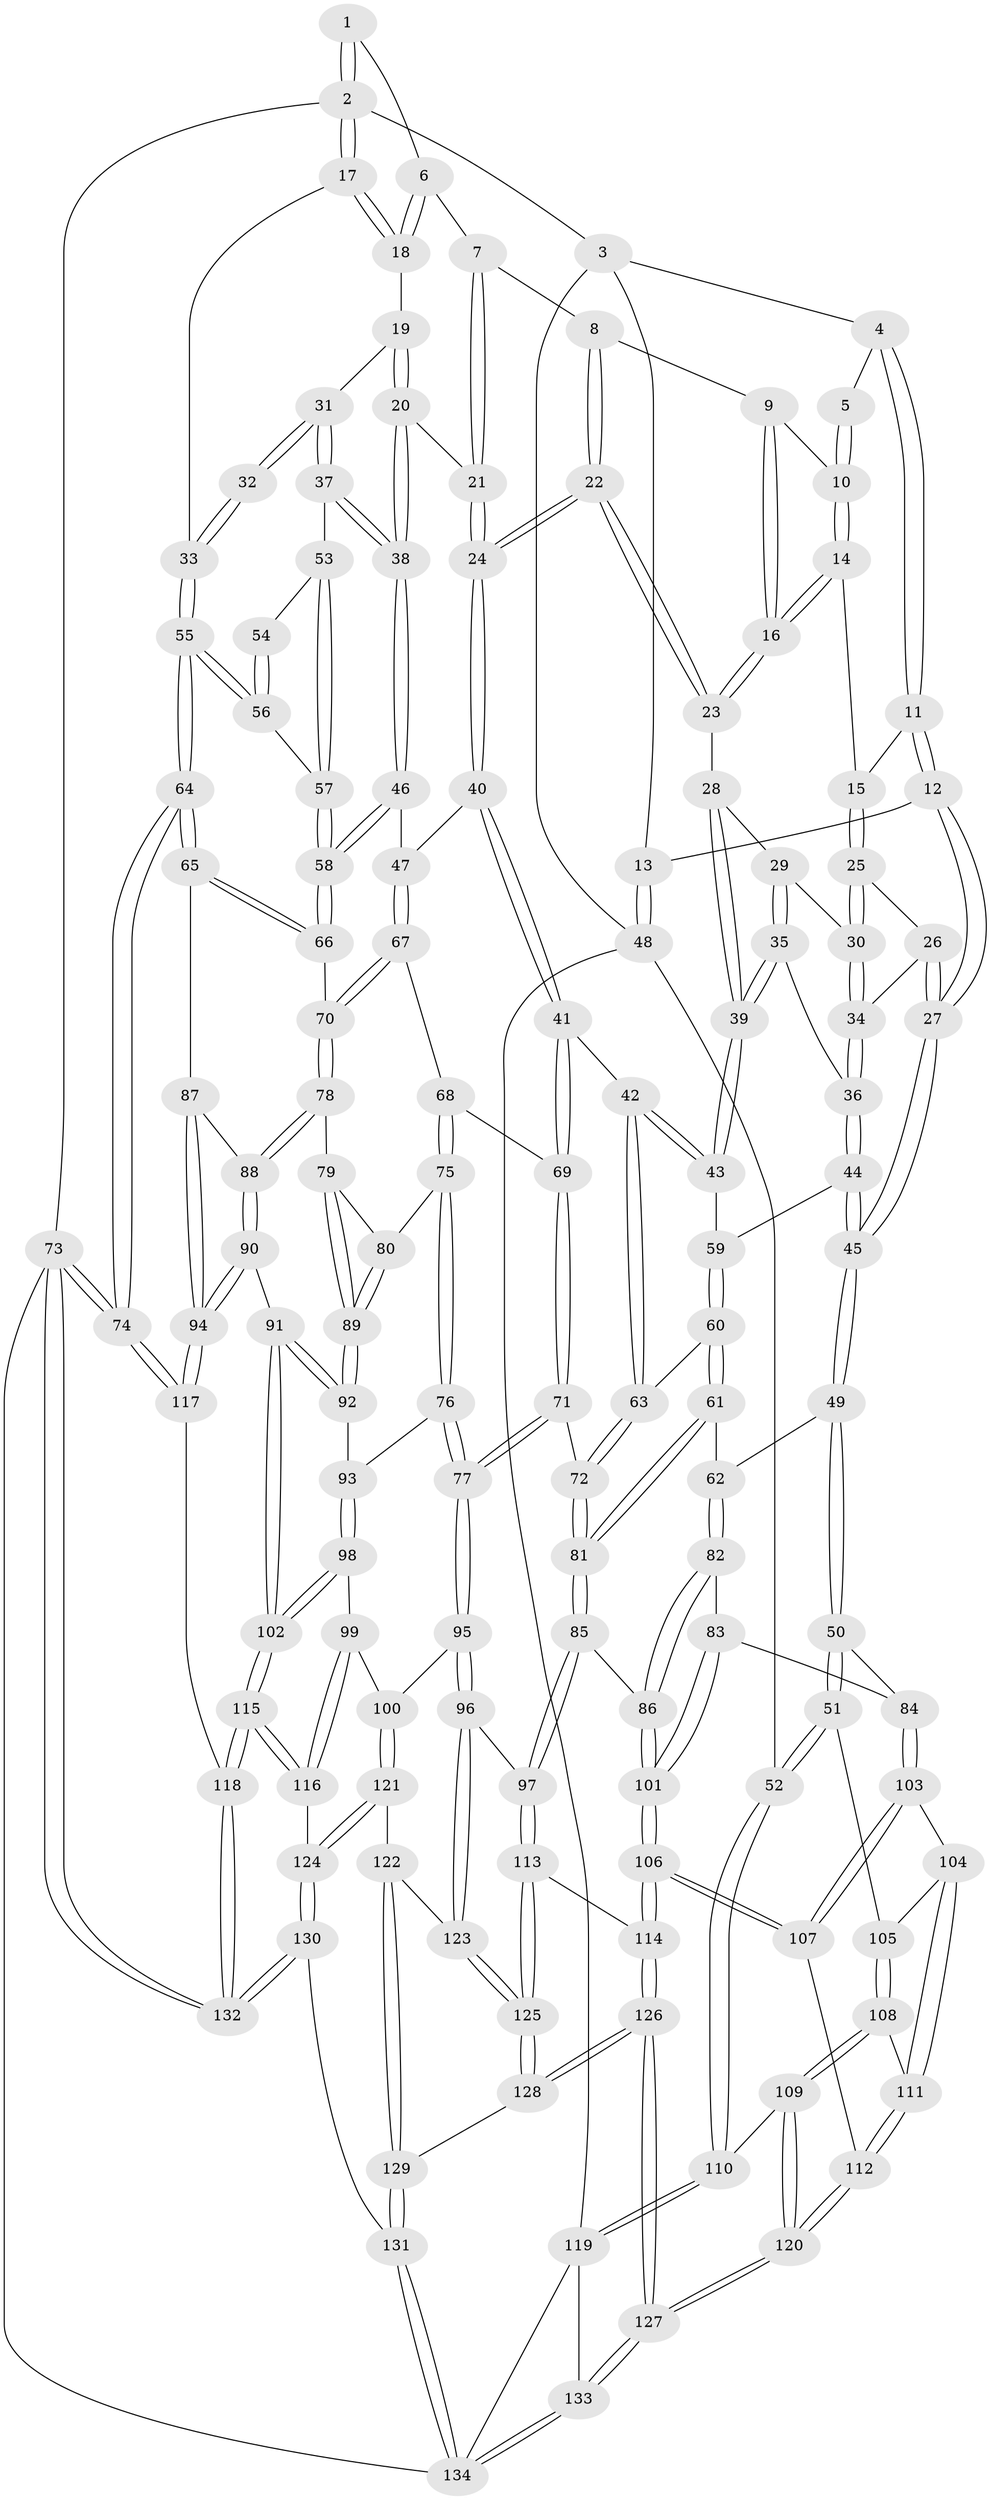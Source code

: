 // coarse degree distribution, {7: 0.05, 4: 0.325, 3: 0.125, 5: 0.275, 2: 0.125, 6: 0.1}
// Generated by graph-tools (version 1.1) at 2025/21/03/04/25 18:21:30]
// undirected, 134 vertices, 331 edges
graph export_dot {
graph [start="1"]
  node [color=gray90,style=filled];
  1 [pos="+0.841268650295328+0"];
  2 [pos="+1+0"];
  3 [pos="+0.15958934635126268+0"];
  4 [pos="+0.32983548604847845+0"];
  5 [pos="+0.5891067880095481+0"];
  6 [pos="+0.8241458008633638+0.06766809906245869"];
  7 [pos="+0.7626348727821411+0.09124071342554825"];
  8 [pos="+0.697053138970722+0.08927256992677472"];
  9 [pos="+0.6335696493486073+0.0009309494130090642"];
  10 [pos="+0.5992439762890426+0"];
  11 [pos="+0.3214219398108783+0.030008364909341667"];
  12 [pos="+0.1041935853356307+0.179544688088782"];
  13 [pos="+0.09142324472606897+0.17843437742133533"];
  14 [pos="+0.48765471599935867+0.11468238262713534"];
  15 [pos="+0.3680670322033924+0.10430055875319623"];
  16 [pos="+0.5483081475448769+0.18968910774546893"];
  17 [pos="+1+0"];
  18 [pos="+0.8825013516231088+0.10966247840142272"];
  19 [pos="+0.8891247055066105+0.18106674580171517"];
  20 [pos="+0.8148762810499807+0.24987574760170728"];
  21 [pos="+0.7923187657226708+0.24440588665759608"];
  22 [pos="+0.6519513327206576+0.2146496009873424"];
  23 [pos="+0.5532896405244462+0.20129435706713855"];
  24 [pos="+0.6845352785522025+0.255132955502382"];
  25 [pos="+0.3637627677457082+0.14671422828713426"];
  26 [pos="+0.32695991791426254+0.21042084690103838"];
  27 [pos="+0.23861068005676733+0.27179721629736403"];
  28 [pos="+0.5493236585305641+0.20588055717920217"];
  29 [pos="+0.4522109555578969+0.23980633174960508"];
  30 [pos="+0.45126044709022006+0.23945475498858257"];
  31 [pos="+0.9742087265658461+0.22048707741687443"];
  32 [pos="+1+0.23398593165846404"];
  33 [pos="+1+0.20259455512777225"];
  34 [pos="+0.3832624168913998+0.27210761346841533"];
  35 [pos="+0.4532475290188095+0.3415276190361741"];
  36 [pos="+0.38080290301049+0.3619526426202011"];
  37 [pos="+0.886162227132455+0.32400228510489026"];
  38 [pos="+0.8451329058834725+0.3196427477387931"];
  39 [pos="+0.5256472157349803+0.36165573008945384"];
  40 [pos="+0.6586827868947647+0.3981181306344147"];
  41 [pos="+0.5907283576802546+0.4181587537075991"];
  42 [pos="+0.5895759139930142+0.4181467627983212"];
  43 [pos="+0.5462343511148632+0.3857410442261066"];
  44 [pos="+0.35231971220466524+0.3849434540628448"];
  45 [pos="+0.27509936179483657+0.4010398264508461"];
  46 [pos="+0.8000516697650215+0.42758073483509534"];
  47 [pos="+0.697638421651463+0.4206249330196127"];
  48 [pos="+0+0.2704842517983929"];
  49 [pos="+0.2351148322272912+0.46816953299114866"];
  50 [pos="+0.17319947872561064+0.5045636901040959"];
  51 [pos="+6.954415685847233e-05+0.5151292401342628"];
  52 [pos="+0+0.49522120342458253"];
  53 [pos="+0.9177370743252937+0.3389682592047313"];
  54 [pos="+0.9664240520483576+0.31535961072305513"];
  55 [pos="+1+0.4546622534572056"];
  56 [pos="+1+0.43149516698080864"];
  57 [pos="+0.9628228463300594+0.43293692341646717"];
  58 [pos="+0.8608114958305002+0.4931007601078689"];
  59 [pos="+0.42484177309205556+0.4484209932916322"];
  60 [pos="+0.4514710915943495+0.5135709938852965"];
  61 [pos="+0.36970703752698686+0.5514748055960161"];
  62 [pos="+0.36046173732404513+0.5513448329150564"];
  63 [pos="+0.4999027582244866+0.5264659299650296"];
  64 [pos="+1+0.7358783405779209"];
  65 [pos="+1+0.6599570787660926"];
  66 [pos="+0.8609521685840511+0.49948216928847866"];
  67 [pos="+0.7013847038146201+0.5391129237736388"];
  68 [pos="+0.6964788345032727+0.5521428273375742"];
  69 [pos="+0.6216976916627761+0.5517539736784863"];
  70 [pos="+0.8433326276540004+0.541266420061342"];
  71 [pos="+0.5861456376314498+0.6100176519608651"];
  72 [pos="+0.5164114701314297+0.5836200000719945"];
  73 [pos="+1+1"];
  74 [pos="+1+0.8496009037288911"];
  75 [pos="+0.7048512151716753+0.5914409966539268"];
  76 [pos="+0.6657317876231438+0.6518724899370862"];
  77 [pos="+0.6200934721523085+0.6588526851307467"];
  78 [pos="+0.8414662327923943+0.5511013222878703"];
  79 [pos="+0.7939897194583887+0.58239070774286"];
  80 [pos="+0.7155457674983317+0.5932860315278565"];
  81 [pos="+0.458786775109425+0.6554040310797798"];
  82 [pos="+0.34560271301184664+0.6267928058850384"];
  83 [pos="+0.2616620167592055+0.6620473608366223"];
  84 [pos="+0.24976674178351352+0.6622770818404856"];
  85 [pos="+0.44978998292833294+0.6899422779700373"];
  86 [pos="+0.4071552771836347+0.7004442158604018"];
  87 [pos="+0.890221134803492+0.5929950328934902"];
  88 [pos="+0.8480532328431543+0.5724248822050861"];
  89 [pos="+0.7677607472016794+0.6478924413520913"];
  90 [pos="+0.8621540920966095+0.6994521240917151"];
  91 [pos="+0.8069641175007413+0.7167699022083105"];
  92 [pos="+0.7700088300796971+0.680849326085932"];
  93 [pos="+0.6815780056083376+0.6633288436841008"];
  94 [pos="+1+0.7880308876366715"];
  95 [pos="+0.577146673824239+0.7517679615647925"];
  96 [pos="+0.5613649970995805+0.7558324437965329"];
  97 [pos="+0.458738188418229+0.698258635925546"];
  98 [pos="+0.7069086796599116+0.7483130949373662"];
  99 [pos="+0.6829420181471272+0.7609513463829263"];
  100 [pos="+0.6059217840377524+0.7716039533580119"];
  101 [pos="+0.38155623441731157+0.7221964971605752"];
  102 [pos="+0.7779899740744686+0.7607727388145955"];
  103 [pos="+0.2419720187785256+0.6876522968319135"];
  104 [pos="+0.23877419175471673+0.6904283759209571"];
  105 [pos="+0.1226956490164219+0.6967947493008568"];
  106 [pos="+0.3347409499069821+0.8103404650106873"];
  107 [pos="+0.3232013567246088+0.8021531640275871"];
  108 [pos="+0.13221351639575615+0.7478286380383941"];
  109 [pos="+0.05751549199103597+0.831153054291511"];
  110 [pos="+0+0.7512841503185212"];
  111 [pos="+0.1942030533055653+0.7625476798561862"];
  112 [pos="+0.20174727660157596+0.7830552793865811"];
  113 [pos="+0.4361338614639496+0.8586236437676191"];
  114 [pos="+0.3387862924362126+0.8297289308034689"];
  115 [pos="+0.7762897625654077+0.8872097855565799"];
  116 [pos="+0.7318594712885708+0.891023349166958"];
  117 [pos="+1+0.8475963882594072"];
  118 [pos="+0.7812135922605774+0.8901722668941392"];
  119 [pos="+0+0.7845883220058445"];
  120 [pos="+0.1617786128356911+0.9301739070644963"];
  121 [pos="+0.6696072967256181+0.8918137862610962"];
  122 [pos="+0.6366721192493152+0.9013971216452662"];
  123 [pos="+0.5107753423226751+0.8446453264519371"];
  124 [pos="+0.6912337731138769+0.8997548103073951"];
  125 [pos="+0.4708363085592745+0.8795064861814531"];
  126 [pos="+0.21507911151187956+1"];
  127 [pos="+0.20643507762326083+1"];
  128 [pos="+0.47736795101069174+0.9268710991446493"];
  129 [pos="+0.5126973197739997+0.9923473056833472"];
  130 [pos="+0.6153680063477283+1"];
  131 [pos="+0.5258967280185877+1"];
  132 [pos="+0.8414114305100603+1"];
  133 [pos="+0.19989867965873764+1"];
  134 [pos="+0.18780535244300842+1"];
  1 -- 2;
  1 -- 2;
  1 -- 6;
  2 -- 3;
  2 -- 17;
  2 -- 17;
  2 -- 73;
  3 -- 4;
  3 -- 13;
  3 -- 48;
  4 -- 5;
  4 -- 11;
  4 -- 11;
  5 -- 10;
  5 -- 10;
  6 -- 7;
  6 -- 18;
  6 -- 18;
  7 -- 8;
  7 -- 21;
  7 -- 21;
  8 -- 9;
  8 -- 22;
  8 -- 22;
  9 -- 10;
  9 -- 16;
  9 -- 16;
  10 -- 14;
  10 -- 14;
  11 -- 12;
  11 -- 12;
  11 -- 15;
  12 -- 13;
  12 -- 27;
  12 -- 27;
  13 -- 48;
  13 -- 48;
  14 -- 15;
  14 -- 16;
  14 -- 16;
  15 -- 25;
  15 -- 25;
  16 -- 23;
  16 -- 23;
  17 -- 18;
  17 -- 18;
  17 -- 33;
  18 -- 19;
  19 -- 20;
  19 -- 20;
  19 -- 31;
  20 -- 21;
  20 -- 38;
  20 -- 38;
  21 -- 24;
  21 -- 24;
  22 -- 23;
  22 -- 23;
  22 -- 24;
  22 -- 24;
  23 -- 28;
  24 -- 40;
  24 -- 40;
  25 -- 26;
  25 -- 30;
  25 -- 30;
  26 -- 27;
  26 -- 27;
  26 -- 34;
  27 -- 45;
  27 -- 45;
  28 -- 29;
  28 -- 39;
  28 -- 39;
  29 -- 30;
  29 -- 35;
  29 -- 35;
  30 -- 34;
  30 -- 34;
  31 -- 32;
  31 -- 32;
  31 -- 37;
  31 -- 37;
  32 -- 33;
  32 -- 33;
  33 -- 55;
  33 -- 55;
  34 -- 36;
  34 -- 36;
  35 -- 36;
  35 -- 39;
  35 -- 39;
  36 -- 44;
  36 -- 44;
  37 -- 38;
  37 -- 38;
  37 -- 53;
  38 -- 46;
  38 -- 46;
  39 -- 43;
  39 -- 43;
  40 -- 41;
  40 -- 41;
  40 -- 47;
  41 -- 42;
  41 -- 69;
  41 -- 69;
  42 -- 43;
  42 -- 43;
  42 -- 63;
  42 -- 63;
  43 -- 59;
  44 -- 45;
  44 -- 45;
  44 -- 59;
  45 -- 49;
  45 -- 49;
  46 -- 47;
  46 -- 58;
  46 -- 58;
  47 -- 67;
  47 -- 67;
  48 -- 52;
  48 -- 119;
  49 -- 50;
  49 -- 50;
  49 -- 62;
  50 -- 51;
  50 -- 51;
  50 -- 84;
  51 -- 52;
  51 -- 52;
  51 -- 105;
  52 -- 110;
  52 -- 110;
  53 -- 54;
  53 -- 57;
  53 -- 57;
  54 -- 56;
  54 -- 56;
  55 -- 56;
  55 -- 56;
  55 -- 64;
  55 -- 64;
  56 -- 57;
  57 -- 58;
  57 -- 58;
  58 -- 66;
  58 -- 66;
  59 -- 60;
  59 -- 60;
  60 -- 61;
  60 -- 61;
  60 -- 63;
  61 -- 62;
  61 -- 81;
  61 -- 81;
  62 -- 82;
  62 -- 82;
  63 -- 72;
  63 -- 72;
  64 -- 65;
  64 -- 65;
  64 -- 74;
  64 -- 74;
  65 -- 66;
  65 -- 66;
  65 -- 87;
  66 -- 70;
  67 -- 68;
  67 -- 70;
  67 -- 70;
  68 -- 69;
  68 -- 75;
  68 -- 75;
  69 -- 71;
  69 -- 71;
  70 -- 78;
  70 -- 78;
  71 -- 72;
  71 -- 77;
  71 -- 77;
  72 -- 81;
  72 -- 81;
  73 -- 74;
  73 -- 74;
  73 -- 132;
  73 -- 132;
  73 -- 134;
  74 -- 117;
  74 -- 117;
  75 -- 76;
  75 -- 76;
  75 -- 80;
  76 -- 77;
  76 -- 77;
  76 -- 93;
  77 -- 95;
  77 -- 95;
  78 -- 79;
  78 -- 88;
  78 -- 88;
  79 -- 80;
  79 -- 89;
  79 -- 89;
  80 -- 89;
  80 -- 89;
  81 -- 85;
  81 -- 85;
  82 -- 83;
  82 -- 86;
  82 -- 86;
  83 -- 84;
  83 -- 101;
  83 -- 101;
  84 -- 103;
  84 -- 103;
  85 -- 86;
  85 -- 97;
  85 -- 97;
  86 -- 101;
  86 -- 101;
  87 -- 88;
  87 -- 94;
  87 -- 94;
  88 -- 90;
  88 -- 90;
  89 -- 92;
  89 -- 92;
  90 -- 91;
  90 -- 94;
  90 -- 94;
  91 -- 92;
  91 -- 92;
  91 -- 102;
  91 -- 102;
  92 -- 93;
  93 -- 98;
  93 -- 98;
  94 -- 117;
  94 -- 117;
  95 -- 96;
  95 -- 96;
  95 -- 100;
  96 -- 97;
  96 -- 123;
  96 -- 123;
  97 -- 113;
  97 -- 113;
  98 -- 99;
  98 -- 102;
  98 -- 102;
  99 -- 100;
  99 -- 116;
  99 -- 116;
  100 -- 121;
  100 -- 121;
  101 -- 106;
  101 -- 106;
  102 -- 115;
  102 -- 115;
  103 -- 104;
  103 -- 107;
  103 -- 107;
  104 -- 105;
  104 -- 111;
  104 -- 111;
  105 -- 108;
  105 -- 108;
  106 -- 107;
  106 -- 107;
  106 -- 114;
  106 -- 114;
  107 -- 112;
  108 -- 109;
  108 -- 109;
  108 -- 111;
  109 -- 110;
  109 -- 120;
  109 -- 120;
  110 -- 119;
  110 -- 119;
  111 -- 112;
  111 -- 112;
  112 -- 120;
  112 -- 120;
  113 -- 114;
  113 -- 125;
  113 -- 125;
  114 -- 126;
  114 -- 126;
  115 -- 116;
  115 -- 116;
  115 -- 118;
  115 -- 118;
  116 -- 124;
  117 -- 118;
  118 -- 132;
  118 -- 132;
  119 -- 133;
  119 -- 134;
  120 -- 127;
  120 -- 127;
  121 -- 122;
  121 -- 124;
  121 -- 124;
  122 -- 123;
  122 -- 129;
  122 -- 129;
  123 -- 125;
  123 -- 125;
  124 -- 130;
  124 -- 130;
  125 -- 128;
  125 -- 128;
  126 -- 127;
  126 -- 127;
  126 -- 128;
  126 -- 128;
  127 -- 133;
  127 -- 133;
  128 -- 129;
  129 -- 131;
  129 -- 131;
  130 -- 131;
  130 -- 132;
  130 -- 132;
  131 -- 134;
  131 -- 134;
  133 -- 134;
  133 -- 134;
}
